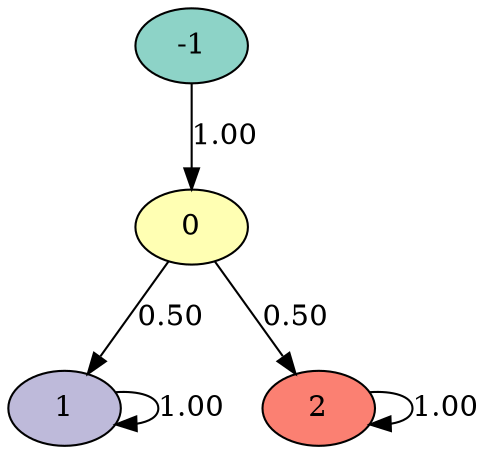 digraph statespace {
node [colorscheme="set312" style=wedged]
-1 [style=filled fillcolor=1]
0 [style=filled fillcolor=2]
-1 -> 0 [ label="1.00" ];
1 [style=filled fillcolor=3]
0 -> 1 [ label="0.50" ];
1 -> 1 [ label="1.00" ];
2 [style=filled fillcolor=4]
0 -> 2 [ label="0.50" ];
2 -> 2 [ label="1.00" ];
}
